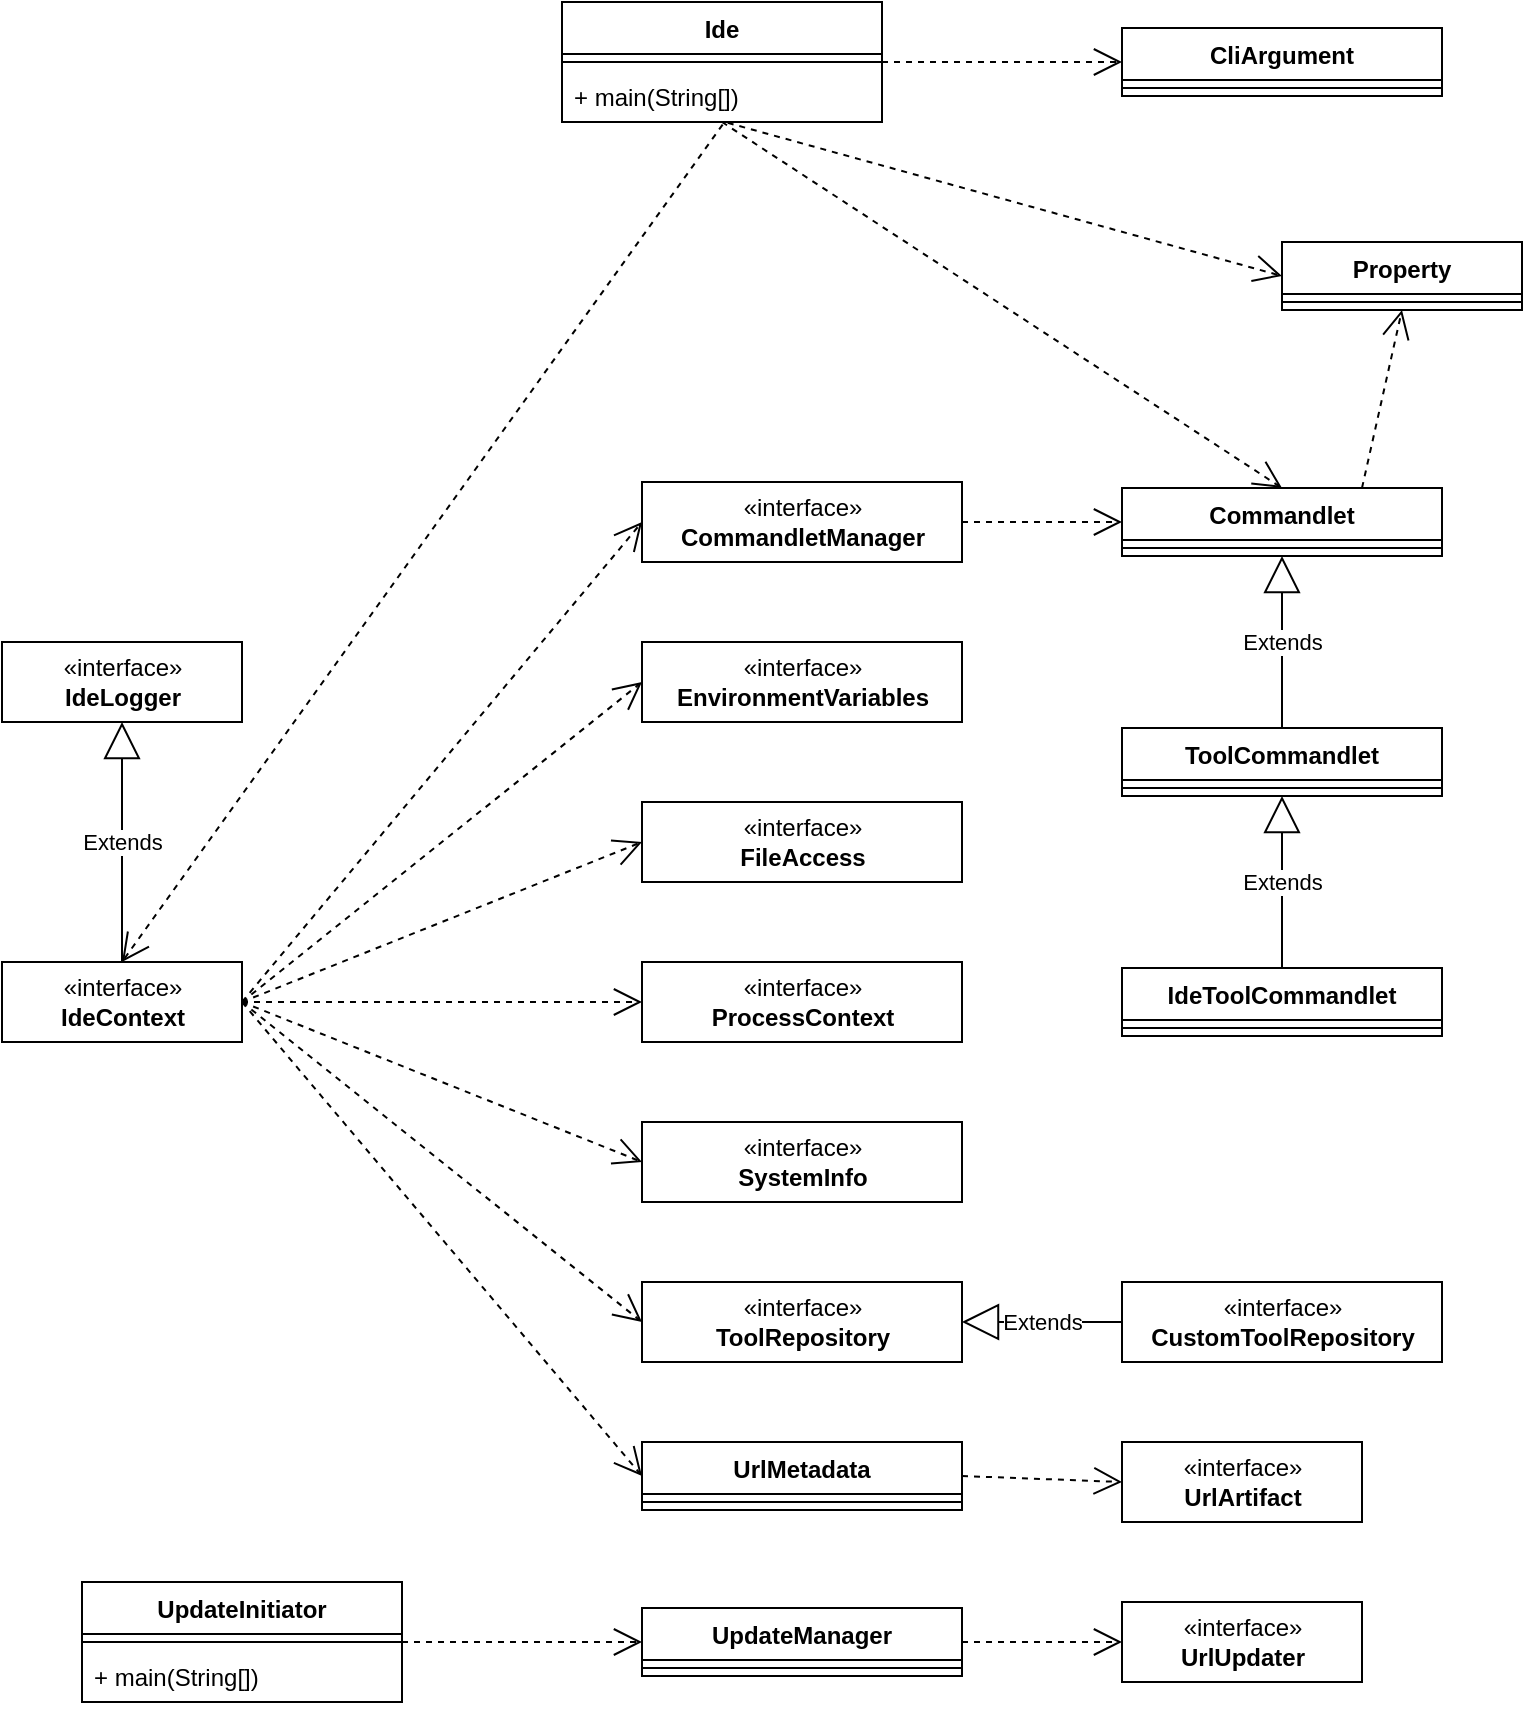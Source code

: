 <mxfile version="20.7.4" type="device"><diagram id="C5RBs43oDa-KdzZeNtuy" name="Page-1"><mxGraphModel dx="1502" dy="886" grid="1" gridSize="10" guides="1" tooltips="1" connect="1" arrows="1" fold="1" page="1" pageScale="1" pageWidth="827" pageHeight="1169" math="0" shadow="0"><root><mxCell id="WIyWlLk6GJQsqaUBKTNV-0"/><mxCell id="WIyWlLk6GJQsqaUBKTNV-1" parent="WIyWlLk6GJQsqaUBKTNV-0"/><mxCell id="tBRFW-K44xHJJdjEqFg3-0" value="«interface»&lt;br&gt;&lt;b&gt;IdeContext&lt;/b&gt;" style="html=1;" parent="WIyWlLk6GJQsqaUBKTNV-1" vertex="1"><mxGeometry y="480" width="120" height="40" as="geometry"/></mxCell><mxCell id="tBRFW-K44xHJJdjEqFg3-1" value="Commandlet" style="swimlane;fontStyle=1;align=center;verticalAlign=top;childLayout=stackLayout;horizontal=1;startSize=26;horizontalStack=0;resizeParent=1;resizeParentMax=0;resizeLast=0;collapsible=1;marginBottom=0;" parent="WIyWlLk6GJQsqaUBKTNV-1" vertex="1"><mxGeometry x="560" y="243" width="160" height="34" as="geometry"/></mxCell><mxCell id="tBRFW-K44xHJJdjEqFg3-3" value="" style="line;strokeWidth=1;fillColor=none;align=left;verticalAlign=middle;spacingTop=-1;spacingLeft=3;spacingRight=3;rotatable=0;labelPosition=right;points=[];portConstraint=eastwest;strokeColor=inherit;" parent="tBRFW-K44xHJJdjEqFg3-1" vertex="1"><mxGeometry y="26" width="160" height="8" as="geometry"/></mxCell><mxCell id="tBRFW-K44xHJJdjEqFg3-5" value="ToolCommandlet" style="swimlane;fontStyle=1;align=center;verticalAlign=top;childLayout=stackLayout;horizontal=1;startSize=26;horizontalStack=0;resizeParent=1;resizeParentMax=0;resizeLast=0;collapsible=1;marginBottom=0;" parent="WIyWlLk6GJQsqaUBKTNV-1" vertex="1"><mxGeometry x="560" y="363" width="160" height="34" as="geometry"/></mxCell><mxCell id="tBRFW-K44xHJJdjEqFg3-6" value="" style="line;strokeWidth=1;fillColor=none;align=left;verticalAlign=middle;spacingTop=-1;spacingLeft=3;spacingRight=3;rotatable=0;labelPosition=right;points=[];portConstraint=eastwest;strokeColor=inherit;" parent="tBRFW-K44xHJJdjEqFg3-5" vertex="1"><mxGeometry y="26" width="160" height="8" as="geometry"/></mxCell><mxCell id="tBRFW-K44xHJJdjEqFg3-7" value="Extends" style="endArrow=block;endSize=16;endFill=0;html=1;rounded=0;entryX=0.5;entryY=1;entryDx=0;entryDy=0;exitX=0.5;exitY=0;exitDx=0;exitDy=0;" parent="WIyWlLk6GJQsqaUBKTNV-1" source="tBRFW-K44xHJJdjEqFg3-5" target="tBRFW-K44xHJJdjEqFg3-1" edge="1"><mxGeometry width="160" relative="1" as="geometry"><mxPoint x="620" y="553" as="sourcePoint"/><mxPoint x="780" y="553" as="targetPoint"/></mxGeometry></mxCell><mxCell id="tBRFW-K44xHJJdjEqFg3-8" value="IdeToolCommandlet" style="swimlane;fontStyle=1;align=center;verticalAlign=top;childLayout=stackLayout;horizontal=1;startSize=26;horizontalStack=0;resizeParent=1;resizeParentMax=0;resizeLast=0;collapsible=1;marginBottom=0;" parent="WIyWlLk6GJQsqaUBKTNV-1" vertex="1"><mxGeometry x="560" y="483" width="160" height="34" as="geometry"/></mxCell><mxCell id="tBRFW-K44xHJJdjEqFg3-9" value="" style="line;strokeWidth=1;fillColor=none;align=left;verticalAlign=middle;spacingTop=-1;spacingLeft=3;spacingRight=3;rotatable=0;labelPosition=right;points=[];portConstraint=eastwest;strokeColor=inherit;" parent="tBRFW-K44xHJJdjEqFg3-8" vertex="1"><mxGeometry y="26" width="160" height="8" as="geometry"/></mxCell><mxCell id="tBRFW-K44xHJJdjEqFg3-10" value="Extends" style="endArrow=block;endSize=16;endFill=0;html=1;rounded=0;entryX=0.5;entryY=1;entryDx=0;entryDy=0;exitX=0.5;exitY=0;exitDx=0;exitDy=0;" parent="WIyWlLk6GJQsqaUBKTNV-1" source="tBRFW-K44xHJJdjEqFg3-8" target="tBRFW-K44xHJJdjEqFg3-5" edge="1"><mxGeometry width="160" relative="1" as="geometry"><mxPoint x="660" y="489" as="sourcePoint"/><mxPoint x="660" y="403" as="targetPoint"/></mxGeometry></mxCell><mxCell id="tBRFW-K44xHJJdjEqFg3-11" value="«interface»&lt;br&gt;&lt;b&gt;CommandletManager&lt;/b&gt;" style="html=1;" parent="WIyWlLk6GJQsqaUBKTNV-1" vertex="1"><mxGeometry x="320" y="240" width="160" height="40" as="geometry"/></mxCell><mxCell id="tBRFW-K44xHJJdjEqFg3-12" value="" style="endArrow=open;endSize=12;dashed=1;html=1;rounded=0;exitX=1;exitY=0.5;exitDx=0;exitDy=0;entryX=0;entryY=0.5;entryDx=0;entryDy=0;" parent="WIyWlLk6GJQsqaUBKTNV-1" source="tBRFW-K44xHJJdjEqFg3-0" target="tBRFW-K44xHJJdjEqFg3-11" edge="1"><mxGeometry width="160" relative="1" as="geometry"><mxPoint x="130" y="290" as="sourcePoint"/><mxPoint x="290" y="290" as="targetPoint"/></mxGeometry></mxCell><mxCell id="tBRFW-K44xHJJdjEqFg3-13" value="" style="endArrow=open;endSize=12;dashed=1;html=1;rounded=0;exitX=1;exitY=0.5;exitDx=0;exitDy=0;entryX=0;entryY=0.5;entryDx=0;entryDy=0;" parent="WIyWlLk6GJQsqaUBKTNV-1" source="tBRFW-K44xHJJdjEqFg3-11" target="tBRFW-K44xHJJdjEqFg3-1" edge="1"><mxGeometry width="160" relative="1" as="geometry"><mxPoint x="330" y="330" as="sourcePoint"/><mxPoint x="530" y="330" as="targetPoint"/></mxGeometry></mxCell><mxCell id="tBRFW-K44xHJJdjEqFg3-14" value="«interface»&lt;br&gt;&lt;b&gt;IdeLogger&lt;/b&gt;" style="html=1;" parent="WIyWlLk6GJQsqaUBKTNV-1" vertex="1"><mxGeometry y="320" width="120" height="40" as="geometry"/></mxCell><mxCell id="tBRFW-K44xHJJdjEqFg3-16" value="UrlMetadata" style="swimlane;fontStyle=1;align=center;verticalAlign=top;childLayout=stackLayout;horizontal=1;startSize=26;horizontalStack=0;resizeParent=1;resizeParentMax=0;resizeLast=0;collapsible=1;marginBottom=0;" parent="WIyWlLk6GJQsqaUBKTNV-1" vertex="1"><mxGeometry x="320" y="720" width="160" height="34" as="geometry"/></mxCell><mxCell id="tBRFW-K44xHJJdjEqFg3-17" value="" style="line;strokeWidth=1;fillColor=none;align=left;verticalAlign=middle;spacingTop=-1;spacingLeft=3;spacingRight=3;rotatable=0;labelPosition=right;points=[];portConstraint=eastwest;strokeColor=inherit;" parent="tBRFW-K44xHJJdjEqFg3-16" vertex="1"><mxGeometry y="26" width="160" height="8" as="geometry"/></mxCell><mxCell id="tBRFW-K44xHJJdjEqFg3-18" value="«interface»&lt;br&gt;&lt;b&gt;EnvironmentVariables&lt;/b&gt;" style="html=1;" parent="WIyWlLk6GJQsqaUBKTNV-1" vertex="1"><mxGeometry x="320" y="320" width="160" height="40" as="geometry"/></mxCell><mxCell id="tBRFW-K44xHJJdjEqFg3-19" value="" style="endArrow=open;endSize=12;dashed=1;html=1;rounded=0;exitX=1;exitY=0.5;exitDx=0;exitDy=0;entryX=0;entryY=0.5;entryDx=0;entryDy=0;" parent="WIyWlLk6GJQsqaUBKTNV-1" source="tBRFW-K44xHJJdjEqFg3-0" target="tBRFW-K44xHJJdjEqFg3-18" edge="1"><mxGeometry width="160" relative="1" as="geometry"><mxPoint x="130" y="270" as="sourcePoint"/><mxPoint x="330" y="190" as="targetPoint"/></mxGeometry></mxCell><mxCell id="tBRFW-K44xHJJdjEqFg3-20" value="«interface»&lt;br&gt;&lt;b&gt;FileAccess&lt;/b&gt;" style="html=1;" parent="WIyWlLk6GJQsqaUBKTNV-1" vertex="1"><mxGeometry x="320" y="400" width="160" height="40" as="geometry"/></mxCell><mxCell id="tBRFW-K44xHJJdjEqFg3-21" value="" style="endArrow=open;endSize=12;dashed=1;html=1;rounded=0;exitX=1;exitY=0.5;exitDx=0;exitDy=0;entryX=0;entryY=0.5;entryDx=0;entryDy=0;" parent="WIyWlLk6GJQsqaUBKTNV-1" source="tBRFW-K44xHJJdjEqFg3-0" target="tBRFW-K44xHJJdjEqFg3-20" edge="1"><mxGeometry width="160" relative="1" as="geometry"><mxPoint x="130" y="270" as="sourcePoint"/><mxPoint x="330" y="350" as="targetPoint"/></mxGeometry></mxCell><mxCell id="tBRFW-K44xHJJdjEqFg3-22" value="«interface»&lt;br&gt;&lt;b&gt;ProcessContext&lt;/b&gt;" style="html=1;" parent="WIyWlLk6GJQsqaUBKTNV-1" vertex="1"><mxGeometry x="320" y="480" width="160" height="40" as="geometry"/></mxCell><mxCell id="tBRFW-K44xHJJdjEqFg3-23" value="" style="endArrow=open;endSize=12;dashed=1;html=1;rounded=0;exitX=1;exitY=0.5;exitDx=0;exitDy=0;entryX=0;entryY=0.5;entryDx=0;entryDy=0;" parent="WIyWlLk6GJQsqaUBKTNV-1" source="tBRFW-K44xHJJdjEqFg3-0" target="tBRFW-K44xHJJdjEqFg3-22" edge="1"><mxGeometry width="160" relative="1" as="geometry"><mxPoint x="130" y="270" as="sourcePoint"/><mxPoint x="330" y="430" as="targetPoint"/></mxGeometry></mxCell><mxCell id="tBRFW-K44xHJJdjEqFg3-24" value="«interface»&lt;br&gt;&lt;b&gt;SystemInfo&lt;/b&gt;" style="html=1;" parent="WIyWlLk6GJQsqaUBKTNV-1" vertex="1"><mxGeometry x="320" y="560" width="160" height="40" as="geometry"/></mxCell><mxCell id="tBRFW-K44xHJJdjEqFg3-25" value="«interface»&lt;br&gt;&lt;b&gt;ToolRepository&lt;/b&gt;" style="html=1;" parent="WIyWlLk6GJQsqaUBKTNV-1" vertex="1"><mxGeometry x="320" y="640" width="160" height="40" as="geometry"/></mxCell><mxCell id="tBRFW-K44xHJJdjEqFg3-26" value="«interface»&lt;br&gt;&lt;b&gt;CustomToolRepository&lt;/b&gt;" style="html=1;" parent="WIyWlLk6GJQsqaUBKTNV-1" vertex="1"><mxGeometry x="560" y="640" width="160" height="40" as="geometry"/></mxCell><mxCell id="tBRFW-K44xHJJdjEqFg3-27" value="Extends" style="endArrow=block;endSize=16;endFill=0;html=1;rounded=0;entryX=1;entryY=0.5;entryDx=0;entryDy=0;exitX=0;exitY=0.5;exitDx=0;exitDy=0;" parent="WIyWlLk6GJQsqaUBKTNV-1" source="tBRFW-K44xHJJdjEqFg3-26" target="tBRFW-K44xHJJdjEqFg3-25" edge="1"><mxGeometry width="160" relative="1" as="geometry"><mxPoint x="530" y="810" as="sourcePoint"/><mxPoint x="690" y="810" as="targetPoint"/></mxGeometry></mxCell><mxCell id="tBRFW-K44xHJJdjEqFg3-28" value="" style="endArrow=open;endSize=12;dashed=1;html=1;rounded=0;exitX=1;exitY=0.5;exitDx=0;exitDy=0;entryX=0;entryY=0.5;entryDx=0;entryDy=0;" parent="WIyWlLk6GJQsqaUBKTNV-1" source="tBRFW-K44xHJJdjEqFg3-0" target="tBRFW-K44xHJJdjEqFg3-24" edge="1"><mxGeometry width="160" relative="1" as="geometry"><mxPoint x="130" y="270" as="sourcePoint"/><mxPoint x="330" y="510" as="targetPoint"/></mxGeometry></mxCell><mxCell id="tBRFW-K44xHJJdjEqFg3-30" value="" style="endArrow=open;endSize=12;dashed=1;html=1;rounded=0;exitX=1;exitY=0.5;exitDx=0;exitDy=0;entryX=0;entryY=0.5;entryDx=0;entryDy=0;" parent="WIyWlLk6GJQsqaUBKTNV-1" source="tBRFW-K44xHJJdjEqFg3-0" target="tBRFW-K44xHJJdjEqFg3-25" edge="1"><mxGeometry width="160" relative="1" as="geometry"><mxPoint x="130" y="510" as="sourcePoint"/><mxPoint x="330" y="590" as="targetPoint"/></mxGeometry></mxCell><mxCell id="tBRFW-K44xHJJdjEqFg3-31" value="" style="endArrow=open;endSize=12;dashed=1;html=1;rounded=0;exitX=1;exitY=0.5;exitDx=0;exitDy=0;entryX=0;entryY=0.5;entryDx=0;entryDy=0;" parent="WIyWlLk6GJQsqaUBKTNV-1" source="tBRFW-K44xHJJdjEqFg3-0" target="tBRFW-K44xHJJdjEqFg3-16" edge="1"><mxGeometry width="160" relative="1" as="geometry"><mxPoint x="140" y="520" as="sourcePoint"/><mxPoint x="340" y="600" as="targetPoint"/></mxGeometry></mxCell><mxCell id="tBRFW-K44xHJJdjEqFg3-34" value="" style="endArrow=open;endSize=12;dashed=1;html=1;rounded=0;exitX=0.5;exitY=1;exitDx=0;exitDy=0;entryX=0.5;entryY=0;entryDx=0;entryDy=0;exitPerimeter=0;" parent="WIyWlLk6GJQsqaUBKTNV-1" source="tBRFW-K44xHJJdjEqFg3-39" target="tBRFW-K44xHJJdjEqFg3-1" edge="1"><mxGeometry width="160" relative="1" as="geometry"><mxPoint x="360" y="74" as="sourcePoint"/><mxPoint x="330" y="190" as="targetPoint"/></mxGeometry></mxCell><mxCell id="tBRFW-K44xHJJdjEqFg3-35" value="" style="endArrow=open;endSize=12;dashed=1;html=1;rounded=0;entryX=0.5;entryY=0;entryDx=0;entryDy=0;exitX=0.502;exitY=1.049;exitDx=0;exitDy=0;exitPerimeter=0;" parent="WIyWlLk6GJQsqaUBKTNV-1" source="tBRFW-K44xHJJdjEqFg3-39" target="tBRFW-K44xHJJdjEqFg3-0" edge="1"><mxGeometry width="160" relative="1" as="geometry"><mxPoint x="350" y="80" as="sourcePoint"/><mxPoint x="340" y="200" as="targetPoint"/></mxGeometry></mxCell><mxCell id="tBRFW-K44xHJJdjEqFg3-40" value="CliArgument" style="swimlane;fontStyle=1;align=center;verticalAlign=top;childLayout=stackLayout;horizontal=1;startSize=26;horizontalStack=0;resizeParent=1;resizeParentMax=0;resizeLast=0;collapsible=1;marginBottom=0;" parent="WIyWlLk6GJQsqaUBKTNV-1" vertex="1"><mxGeometry x="560" y="13" width="160" height="34" as="geometry"/></mxCell><mxCell id="tBRFW-K44xHJJdjEqFg3-41" value="" style="line;strokeWidth=1;fillColor=none;align=left;verticalAlign=middle;spacingTop=-1;spacingLeft=3;spacingRight=3;rotatable=0;labelPosition=right;points=[];portConstraint=eastwest;strokeColor=inherit;" parent="tBRFW-K44xHJJdjEqFg3-40" vertex="1"><mxGeometry y="26" width="160" height="8" as="geometry"/></mxCell><mxCell id="tBRFW-K44xHJJdjEqFg3-42" value="" style="endArrow=open;endSize=12;dashed=1;html=1;rounded=0;exitX=1;exitY=0.5;exitDx=0;exitDy=0;entryX=0;entryY=0.5;entryDx=0;entryDy=0;" parent="WIyWlLk6GJQsqaUBKTNV-1" source="tBRFW-K44xHJJdjEqFg3-36" target="tBRFW-K44xHJJdjEqFg3-40" edge="1"><mxGeometry width="160" relative="1" as="geometry"><mxPoint x="130" y="510" as="sourcePoint"/><mxPoint x="330" y="190" as="targetPoint"/></mxGeometry></mxCell><mxCell id="tBRFW-K44xHJJdjEqFg3-43" value="Property" style="swimlane;fontStyle=1;align=center;verticalAlign=top;childLayout=stackLayout;horizontal=1;startSize=26;horizontalStack=0;resizeParent=1;resizeParentMax=0;resizeLast=0;collapsible=1;marginBottom=0;" parent="WIyWlLk6GJQsqaUBKTNV-1" vertex="1"><mxGeometry x="640" y="120" width="120" height="34" as="geometry"/></mxCell><mxCell id="tBRFW-K44xHJJdjEqFg3-44" value="" style="line;strokeWidth=1;fillColor=none;align=left;verticalAlign=middle;spacingTop=-1;spacingLeft=3;spacingRight=3;rotatable=0;labelPosition=right;points=[];portConstraint=eastwest;strokeColor=inherit;" parent="tBRFW-K44xHJJdjEqFg3-43" vertex="1"><mxGeometry y="26" width="120" height="8" as="geometry"/></mxCell><mxCell id="tBRFW-K44xHJJdjEqFg3-45" value="" style="endArrow=open;endSize=12;dashed=1;html=1;rounded=0;exitX=0.75;exitY=0;exitDx=0;exitDy=0;entryX=0.5;entryY=1;entryDx=0;entryDy=0;" parent="WIyWlLk6GJQsqaUBKTNV-1" source="tBRFW-K44xHJJdjEqFg3-1" target="tBRFW-K44xHJJdjEqFg3-43" edge="1"><mxGeometry width="160" relative="1" as="geometry"><mxPoint x="680" y="200" as="sourcePoint"/><mxPoint x="760" y="200" as="targetPoint"/></mxGeometry></mxCell><mxCell id="tBRFW-K44xHJJdjEqFg3-46" value="Extends" style="endArrow=block;endSize=16;endFill=0;html=1;rounded=0;entryX=0.5;entryY=1;entryDx=0;entryDy=0;exitX=0.5;exitY=0;exitDx=0;exitDy=0;" parent="WIyWlLk6GJQsqaUBKTNV-1" source="tBRFW-K44xHJJdjEqFg3-0" target="tBRFW-K44xHJJdjEqFg3-14" edge="1"><mxGeometry width="160" relative="1" as="geometry"><mxPoint x="320" y="303" as="sourcePoint"/><mxPoint x="320" y="217" as="targetPoint"/></mxGeometry></mxCell><mxCell id="tBRFW-K44xHJJdjEqFg3-47" value="" style="endArrow=open;endSize=12;dashed=1;html=1;rounded=0;exitX=0.518;exitY=1.016;exitDx=0;exitDy=0;entryX=0;entryY=0.5;entryDx=0;entryDy=0;exitPerimeter=0;" parent="WIyWlLk6GJQsqaUBKTNV-1" source="tBRFW-K44xHJJdjEqFg3-39" target="tBRFW-K44xHJJdjEqFg3-43" edge="1"><mxGeometry width="160" relative="1" as="geometry"><mxPoint x="370" y="70" as="sourcePoint"/><mxPoint x="650" y="253" as="targetPoint"/></mxGeometry></mxCell><mxCell id="tBRFW-K44xHJJdjEqFg3-36" value="Ide" style="swimlane;fontStyle=1;align=center;verticalAlign=top;childLayout=stackLayout;horizontal=1;startSize=26;horizontalStack=0;resizeParent=1;resizeParentMax=0;resizeLast=0;collapsible=1;marginBottom=0;" parent="WIyWlLk6GJQsqaUBKTNV-1" vertex="1"><mxGeometry x="280" width="160" height="60" as="geometry"/></mxCell><mxCell id="tBRFW-K44xHJJdjEqFg3-38" value="" style="line;strokeWidth=1;fillColor=none;align=left;verticalAlign=middle;spacingTop=-1;spacingLeft=3;spacingRight=3;rotatable=0;labelPosition=right;points=[];portConstraint=eastwest;strokeColor=inherit;" parent="tBRFW-K44xHJJdjEqFg3-36" vertex="1"><mxGeometry y="26" width="160" height="8" as="geometry"/></mxCell><mxCell id="tBRFW-K44xHJJdjEqFg3-39" value="+ main(String[])" style="text;strokeColor=none;fillColor=none;align=left;verticalAlign=top;spacingLeft=4;spacingRight=4;overflow=hidden;rotatable=0;points=[[0,0.5],[1,0.5]];portConstraint=eastwest;" parent="tBRFW-K44xHJJdjEqFg3-36" vertex="1"><mxGeometry y="34" width="160" height="26" as="geometry"/></mxCell><mxCell id="242T523Ae35oHSa9NYnh-0" value="«interface»&lt;br&gt;&lt;b&gt;UrlArtifact&lt;/b&gt;" style="html=1;" vertex="1" parent="WIyWlLk6GJQsqaUBKTNV-1"><mxGeometry x="560" y="720" width="120" height="40" as="geometry"/></mxCell><mxCell id="242T523Ae35oHSa9NYnh-1" value="" style="endArrow=open;endSize=12;dashed=1;html=1;rounded=0;exitX=1;exitY=0.5;exitDx=0;exitDy=0;entryX=0;entryY=0.5;entryDx=0;entryDy=0;" edge="1" parent="WIyWlLk6GJQsqaUBKTNV-1" source="tBRFW-K44xHJJdjEqFg3-16" target="242T523Ae35oHSa9NYnh-0"><mxGeometry width="160" relative="1" as="geometry"><mxPoint x="130" y="510" as="sourcePoint"/><mxPoint x="330" y="747" as="targetPoint"/></mxGeometry></mxCell><mxCell id="242T523Ae35oHSa9NYnh-2" value="«interface»&lt;br&gt;&lt;b&gt;UrlUpdater&lt;/b&gt;" style="html=1;" vertex="1" parent="WIyWlLk6GJQsqaUBKTNV-1"><mxGeometry x="560" y="800" width="120" height="40" as="geometry"/></mxCell><mxCell id="242T523Ae35oHSa9NYnh-3" value="UpdateInitiator" style="swimlane;fontStyle=1;align=center;verticalAlign=top;childLayout=stackLayout;horizontal=1;startSize=26;horizontalStack=0;resizeParent=1;resizeParentMax=0;resizeLast=0;collapsible=1;marginBottom=0;" vertex="1" parent="WIyWlLk6GJQsqaUBKTNV-1"><mxGeometry x="40" y="790" width="160" height="60" as="geometry"/></mxCell><mxCell id="242T523Ae35oHSa9NYnh-4" value="" style="line;strokeWidth=1;fillColor=none;align=left;verticalAlign=middle;spacingTop=-1;spacingLeft=3;spacingRight=3;rotatable=0;labelPosition=right;points=[];portConstraint=eastwest;strokeColor=inherit;" vertex="1" parent="242T523Ae35oHSa9NYnh-3"><mxGeometry y="26" width="160" height="8" as="geometry"/></mxCell><mxCell id="242T523Ae35oHSa9NYnh-5" value="+ main(String[])" style="text;strokeColor=none;fillColor=none;align=left;verticalAlign=top;spacingLeft=4;spacingRight=4;overflow=hidden;rotatable=0;points=[[0,0.5],[1,0.5]];portConstraint=eastwest;" vertex="1" parent="242T523Ae35oHSa9NYnh-3"><mxGeometry y="34" width="160" height="26" as="geometry"/></mxCell><mxCell id="242T523Ae35oHSa9NYnh-6" value="UpdateManager" style="swimlane;fontStyle=1;align=center;verticalAlign=top;childLayout=stackLayout;horizontal=1;startSize=26;horizontalStack=0;resizeParent=1;resizeParentMax=0;resizeLast=0;collapsible=1;marginBottom=0;" vertex="1" parent="WIyWlLk6GJQsqaUBKTNV-1"><mxGeometry x="320" y="803" width="160" height="34" as="geometry"/></mxCell><mxCell id="242T523Ae35oHSa9NYnh-7" value="" style="line;strokeWidth=1;fillColor=none;align=left;verticalAlign=middle;spacingTop=-1;spacingLeft=3;spacingRight=3;rotatable=0;labelPosition=right;points=[];portConstraint=eastwest;strokeColor=inherit;" vertex="1" parent="242T523Ae35oHSa9NYnh-6"><mxGeometry y="26" width="160" height="8" as="geometry"/></mxCell><mxCell id="242T523Ae35oHSa9NYnh-8" value="" style="endArrow=open;endSize=12;dashed=1;html=1;rounded=0;exitX=1;exitY=0.5;exitDx=0;exitDy=0;entryX=0;entryY=0.5;entryDx=0;entryDy=0;" edge="1" parent="WIyWlLk6GJQsqaUBKTNV-1" source="242T523Ae35oHSa9NYnh-6" target="242T523Ae35oHSa9NYnh-2"><mxGeometry width="160" relative="1" as="geometry"><mxPoint x="490" y="747" as="sourcePoint"/><mxPoint x="570" y="750" as="targetPoint"/></mxGeometry></mxCell><mxCell id="242T523Ae35oHSa9NYnh-9" value="" style="endArrow=open;endSize=12;dashed=1;html=1;rounded=0;exitX=1;exitY=0.5;exitDx=0;exitDy=0;entryX=0;entryY=0.5;entryDx=0;entryDy=0;" edge="1" parent="WIyWlLk6GJQsqaUBKTNV-1" source="242T523Ae35oHSa9NYnh-3" target="242T523Ae35oHSa9NYnh-6"><mxGeometry width="160" relative="1" as="geometry"><mxPoint x="500" y="757" as="sourcePoint"/><mxPoint x="580" y="760" as="targetPoint"/></mxGeometry></mxCell></root></mxGraphModel></diagram></mxfile>